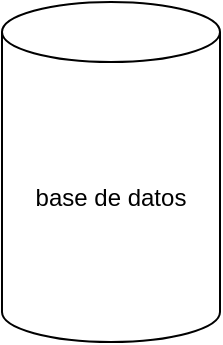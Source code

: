 <mxfile version="26.0.10">
  <diagram name="Página-1" id="48M1OholPXDdKoVH5Szc">
    <mxGraphModel dx="1106" dy="565" grid="0" gridSize="10" guides="1" tooltips="1" connect="1" arrows="1" fold="1" page="0" pageScale="1" pageWidth="827" pageHeight="1169" math="0" shadow="0">
      <root>
        <mxCell id="0" />
        <mxCell id="1" parent="0" />
        <mxCell id="_KhCzG9Bb4c7q6jr102G-1" value="&lt;font style=&quot;vertical-align: inherit;&quot;&gt;&lt;font style=&quot;vertical-align: inherit;&quot;&gt;base de datos&lt;/font&gt;&lt;/font&gt;" style="shape=cylinder3;whiteSpace=wrap;html=1;boundedLbl=1;backgroundOutline=1;size=15;" vertex="1" parent="1">
          <mxGeometry x="157" y="85" width="109" height="170" as="geometry" />
        </mxCell>
      </root>
    </mxGraphModel>
  </diagram>
</mxfile>
